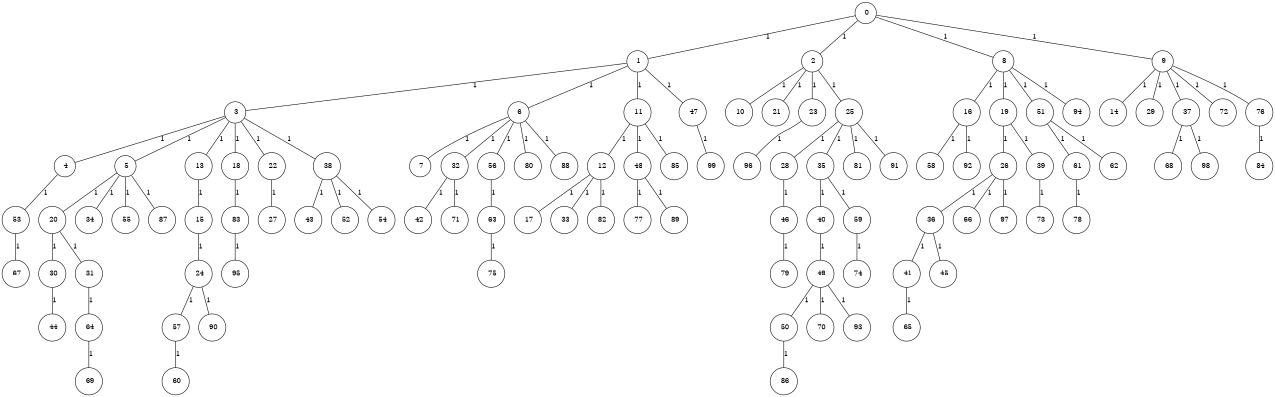 graph G {
size="8.5,11;"
ratio = "expand;"
fixedsize="true;"
overlap="scale;"
node[shape=circle,width=.12,hight=.12,fontsize=12]
edge[fontsize=12]

0[label=" 0" color=black, pos="2.9612224,0.50407353!"];
1[label=" 1" color=black, pos="0.91987224,2.4759316!"];
2[label=" 2" color=black, pos="1.8191559,1.1760736!"];
3[label=" 3" color=black, pos="2.4310759,2.3239268!"];
4[label=" 4" color=black, pos="2.3060596,0.73341823!"];
5[label=" 5" color=black, pos="0.27538707,1.1483196!"];
6[label=" 6" color=black, pos="2.7819527,0.11242379!"];
7[label=" 7" color=black, pos="0.80464774,1.6825966!"];
8[label=" 8" color=black, pos="1.2995982,1.9267062!"];
9[label=" 9" color=black, pos="2.8328929,2.1810849!"];
10[label=" 10" color=black, pos="2.041818,2.0340134!"];
11[label=" 11" color=black, pos="2.2226078,1.0356493!"];
12[label=" 12" color=black, pos="0.13856673,2.5956416!"];
13[label=" 13" color=black, pos="2.1742977,2.2746073!"];
14[label=" 14" color=black, pos="1.0776122,1.673145!"];
15[label=" 15" color=black, pos="0.10436017,1.6481301!"];
16[label=" 16" color=black, pos="0.54241166,1.6234288!"];
17[label=" 17" color=black, pos="0.97747423,2.0273534!"];
18[label=" 18" color=black, pos="2.1616721,2.4921862!"];
19[label=" 19" color=black, pos="1.419307,1.9129474!"];
20[label=" 20" color=black, pos="1.296903,1.9718276!"];
21[label=" 21" color=black, pos="2.2525502,0.42745105!"];
22[label=" 22" color=black, pos="0.63346605,1.2124224!"];
23[label=" 23" color=black, pos="0.45633756,2.1417846!"];
24[label=" 24" color=black, pos="2.435389,2.3740538!"];
25[label=" 25" color=black, pos="0.56972705,0.43215545!"];
26[label=" 26" color=black, pos="2.462774,1.1156791!"];
27[label=" 27" color=black, pos="2.4521771,1.4399549!"];
28[label=" 28" color=black, pos="2.5372156,1.2202808!"];
29[label=" 29" color=black, pos="2.6582173,1.1199283!"];
30[label=" 30" color=black, pos="2.7483278,1.0295096!"];
31[label=" 31" color=black, pos="0.19290328,2.2034146!"];
32[label=" 32" color=black, pos="0.93650758,0.041155428!"];
33[label=" 33" color=black, pos="0.97887565,0.23763379!"];
34[label=" 34" color=black, pos="1.3976525,2.3237308!"];
35[label=" 35" color=black, pos="1.3819395,1.5989098!"];
36[label=" 36" color=black, pos="1.1754681,0.70892094!"];
37[label=" 37" color=black, pos="1.4669223,0.1253688!"];
38[label=" 38" color=black, pos="2.1611999,2.4199156!"];
39[label=" 39" color=black, pos="0.32617262,2.9823954!"];
40[label=" 40" color=black, pos="1.2007986,2.7689148!"];
41[label=" 41" color=black, pos="1.4968617,1.6213239!"];
42[label=" 42" color=black, pos="2.3598615,1.7443439!"];
43[label=" 43" color=black, pos="0.70874036,0.66095617!"];
44[label=" 44" color=black, pos="2.1624442,2.7178938!"];
45[label=" 45" color=black, pos="1.1987263,0.84461665!"];
46[label=" 46" color=black, pos="1.9981411,1.7140294!"];
47[label=" 47" color=black, pos="1.8878624,0.58699388!"];
48[label=" 48" color=black, pos="1.7199757,1.2683352!"];
49[label=" 49" color=black, pos="2.3624573,2.1113517!"];
50[label=" 50" color=black, pos="2.8347139,2.4641199!"];
51[label=" 51" color=black, pos="0.19894919,0.42766265!"];
52[label=" 52" color=black, pos="2.4949532,1.9907598!"];
53[label=" 53" color=black, pos="2.9888191,2.0536058!"];
54[label=" 54" color=black, pos="1.0999087,0.31127385!"];
55[label=" 55" color=black, pos="1.46406,0.076432039!"];
56[label=" 56" color=black, pos="1.2541764,0.40087315!"];
57[label=" 57" color=black, pos="1.2344264,2.3389527!"];
58[label=" 58" color=black, pos="2.3679204,2.6125945!"];
59[label=" 59" color=black, pos="2.9281487,2.9282629!"];
60[label=" 60" color=black, pos="0.18581362,0.1167815!"];
61[label=" 61" color=black, pos="0.7543992,2.1615929!"];
62[label=" 62" color=black, pos="1.9380225,2.8420789!"];
63[label=" 63" color=black, pos="0.3711345,1.5861183!"];
64[label=" 64" color=black, pos="0.26327824,1.2419447!"];
65[label=" 65" color=black, pos="2.4992162,1.5668449!"];
66[label=" 66" color=black, pos="2.38397,2.4340062!"];
67[label=" 67" color=black, pos="2.2196965,2.7352207!"];
68[label=" 68" color=black, pos="0.28129177,1.5801429!"];
69[label=" 69" color=black, pos="2.0223895,0.88999885!"];
70[label=" 70" color=black, pos="0.21460258,2.3624945!"];
71[label=" 71" color=black, pos="0.65058878,0.21104803!"];
72[label=" 72" color=black, pos="0.93560419,0.41157167!"];
73[label=" 73" color=black, pos="2.0338902,0.30195702!"];
74[label=" 74" color=black, pos="1.157856,0.72997894!"];
75[label=" 75" color=black, pos="2.0982322,1.7830627!"];
76[label=" 76" color=black, pos="0.31720184,0.41521495!"];
77[label=" 77" color=black, pos="1.1049414,2.3000033!"];
78[label=" 78" color=black, pos="2.0372916,0.90528103!"];
79[label=" 79" color=black, pos="0.61111054,1.6017474!"];
80[label=" 80" color=black, pos="2.5693218,1.9815351!"];
81[label=" 81" color=black, pos="1.9917356,2.0210722!"];
82[label=" 82" color=black, pos="1.0194553,1.5271441!"];
83[label=" 83" color=black, pos="1.2162508,0.49721155!"];
84[label=" 84" color=black, pos="2.6734124,2.8730439!"];
85[label=" 85" color=black, pos="2.2176403,1.0978977!"];
86[label=" 86" color=black, pos="2.835545,1.9428123!"];
87[label=" 87" color=black, pos="1.1195078,0.99337027!"];
88[label=" 88" color=black, pos="1.5578787,1.2920416!"];
89[label=" 89" color=black, pos="1.2583976,1.699206!"];
90[label=" 90" color=black, pos="1.0641649,0.3955405!"];
91[label=" 91" color=black, pos="2.5365569,2.8138683!"];
92[label=" 92" color=black, pos="1.8051786,1.988323!"];
93[label=" 93" color=black, pos="2.8599595,0.27775075!"];
94[label=" 94" color=black, pos="2.0893994,2.14216!"];
95[label=" 95" color=black, pos="2.7651227,2.8977367!"];
96[label=" 96" color=black, pos="0.11043572,2.8726158!"];
97[label=" 97" color=black, pos="2.5028921,2.6466862!"];
98[label=" 98" color=black, pos="0.79817194,1.8474727!"];
99[label=" 99" color=black, pos="0.93497879,2.5446981!"];
0--1[label="1"]
0--2[label="1"]
0--8[label="1"]
0--9[label="1"]
1--3[label="1"]
1--6[label="1"]
1--11[label="1"]
1--47[label="1"]
2--10[label="1"]
2--21[label="1"]
2--23[label="1"]
2--25[label="1"]
3--4[label="1"]
3--5[label="1"]
3--13[label="1"]
3--18[label="1"]
3--22[label="1"]
3--38[label="1"]
4--53[label="1"]
5--20[label="1"]
5--34[label="1"]
5--55[label="1"]
5--87[label="1"]
6--7[label="1"]
6--32[label="1"]
6--56[label="1"]
6--80[label="1"]
6--88[label="1"]
8--16[label="1"]
8--19[label="1"]
8--51[label="1"]
8--94[label="1"]
9--14[label="1"]
9--29[label="1"]
9--37[label="1"]
9--72[label="1"]
9--76[label="1"]
11--12[label="1"]
11--48[label="1"]
11--85[label="1"]
12--17[label="1"]
12--33[label="1"]
12--82[label="1"]
13--15[label="1"]
15--24[label="1"]
16--58[label="1"]
16--92[label="1"]
18--83[label="1"]
19--26[label="1"]
19--39[label="1"]
20--30[label="1"]
20--31[label="1"]
22--27[label="1"]
23--96[label="1"]
24--57[label="1"]
24--90[label="1"]
25--28[label="1"]
25--35[label="1"]
25--81[label="1"]
25--91[label="1"]
26--36[label="1"]
26--66[label="1"]
26--97[label="1"]
28--46[label="1"]
30--44[label="1"]
31--64[label="1"]
32--42[label="1"]
32--71[label="1"]
35--40[label="1"]
35--59[label="1"]
36--41[label="1"]
36--45[label="1"]
37--68[label="1"]
37--98[label="1"]
38--43[label="1"]
38--52[label="1"]
38--54[label="1"]
39--73[label="1"]
40--49[label="1"]
41--65[label="1"]
46--79[label="1"]
47--99[label="1"]
48--77[label="1"]
48--89[label="1"]
49--50[label="1"]
49--70[label="1"]
49--93[label="1"]
50--86[label="1"]
51--61[label="1"]
51--62[label="1"]
53--67[label="1"]
56--63[label="1"]
57--60[label="1"]
59--74[label="1"]
61--78[label="1"]
63--75[label="1"]
64--69[label="1"]
76--84[label="1"]
83--95[label="1"]

}
